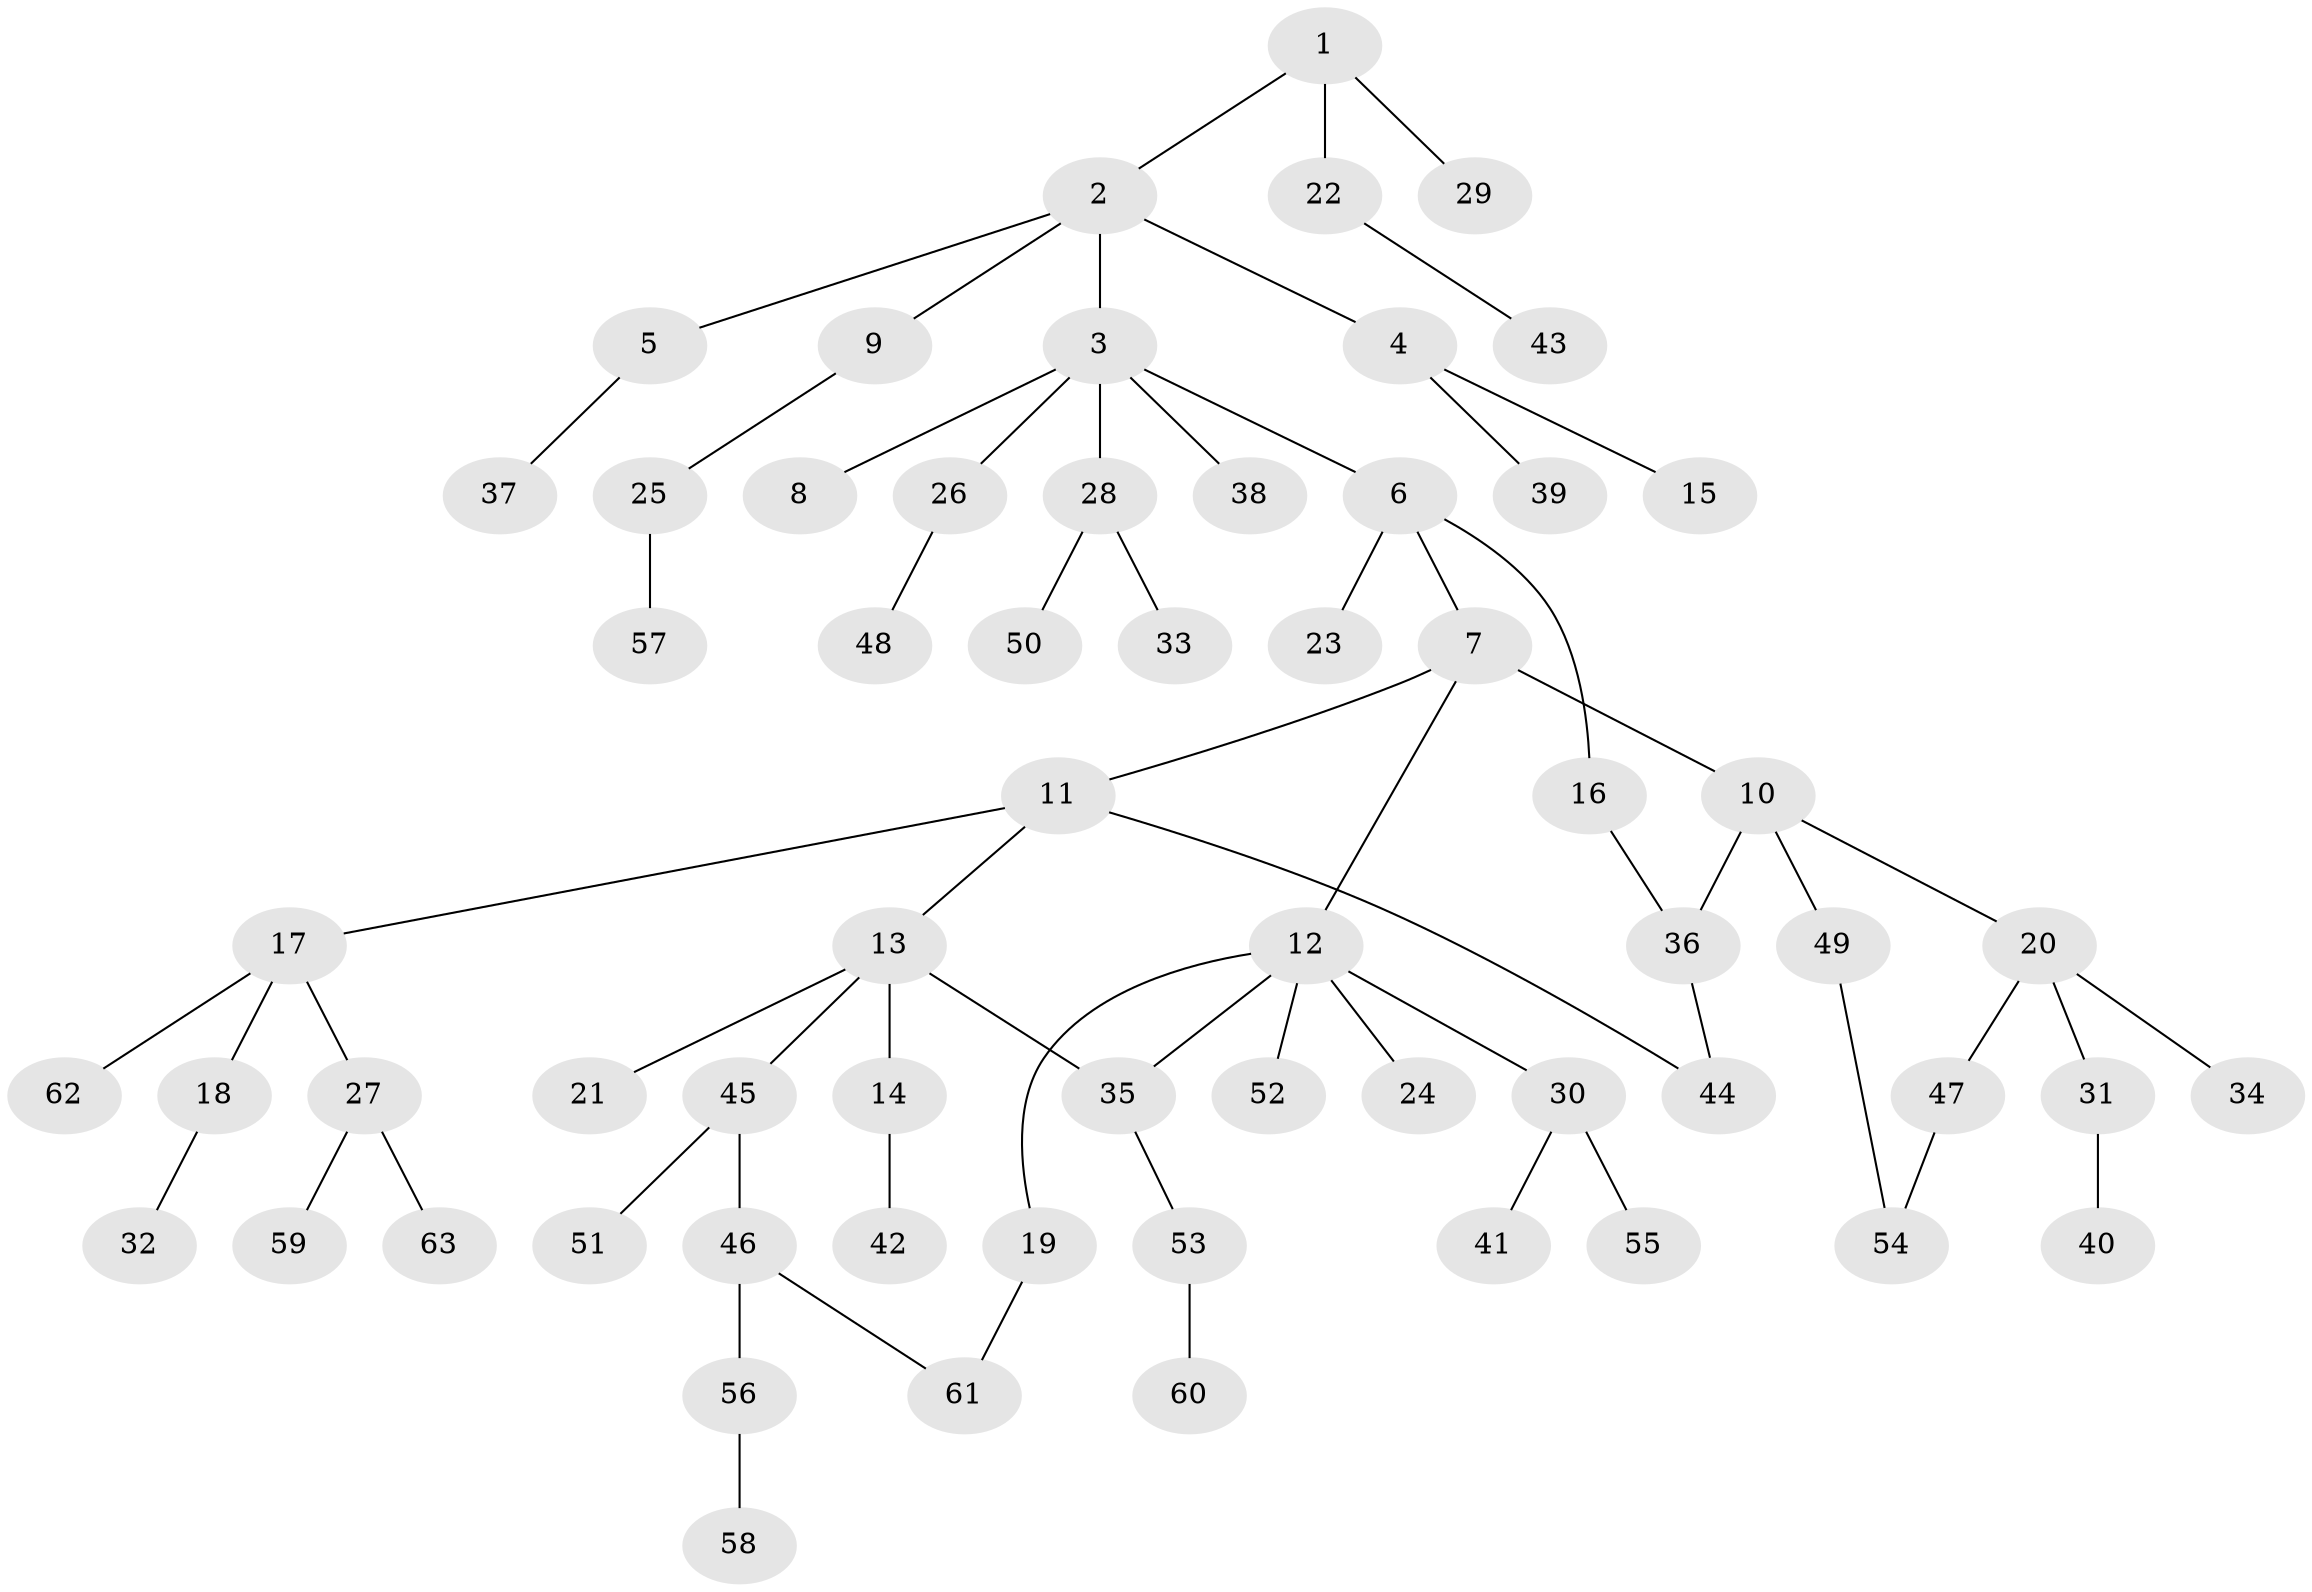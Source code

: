 // Generated by graph-tools (version 1.1) at 2025/13/03/09/25 04:13:28]
// undirected, 63 vertices, 67 edges
graph export_dot {
graph [start="1"]
  node [color=gray90,style=filled];
  1;
  2;
  3;
  4;
  5;
  6;
  7;
  8;
  9;
  10;
  11;
  12;
  13;
  14;
  15;
  16;
  17;
  18;
  19;
  20;
  21;
  22;
  23;
  24;
  25;
  26;
  27;
  28;
  29;
  30;
  31;
  32;
  33;
  34;
  35;
  36;
  37;
  38;
  39;
  40;
  41;
  42;
  43;
  44;
  45;
  46;
  47;
  48;
  49;
  50;
  51;
  52;
  53;
  54;
  55;
  56;
  57;
  58;
  59;
  60;
  61;
  62;
  63;
  1 -- 2;
  1 -- 22;
  1 -- 29;
  2 -- 3;
  2 -- 4;
  2 -- 5;
  2 -- 9;
  3 -- 6;
  3 -- 8;
  3 -- 26;
  3 -- 28;
  3 -- 38;
  4 -- 15;
  4 -- 39;
  5 -- 37;
  6 -- 7;
  6 -- 16;
  6 -- 23;
  7 -- 10;
  7 -- 11;
  7 -- 12;
  9 -- 25;
  10 -- 20;
  10 -- 36;
  10 -- 49;
  11 -- 13;
  11 -- 17;
  11 -- 44;
  12 -- 19;
  12 -- 24;
  12 -- 30;
  12 -- 35;
  12 -- 52;
  13 -- 14;
  13 -- 21;
  13 -- 45;
  13 -- 35;
  14 -- 42;
  16 -- 36;
  17 -- 18;
  17 -- 27;
  17 -- 62;
  18 -- 32;
  19 -- 61;
  20 -- 31;
  20 -- 34;
  20 -- 47;
  22 -- 43;
  25 -- 57;
  26 -- 48;
  27 -- 59;
  27 -- 63;
  28 -- 33;
  28 -- 50;
  30 -- 41;
  30 -- 55;
  31 -- 40;
  35 -- 53;
  36 -- 44;
  45 -- 46;
  45 -- 51;
  46 -- 56;
  46 -- 61;
  47 -- 54;
  49 -- 54;
  53 -- 60;
  56 -- 58;
}
